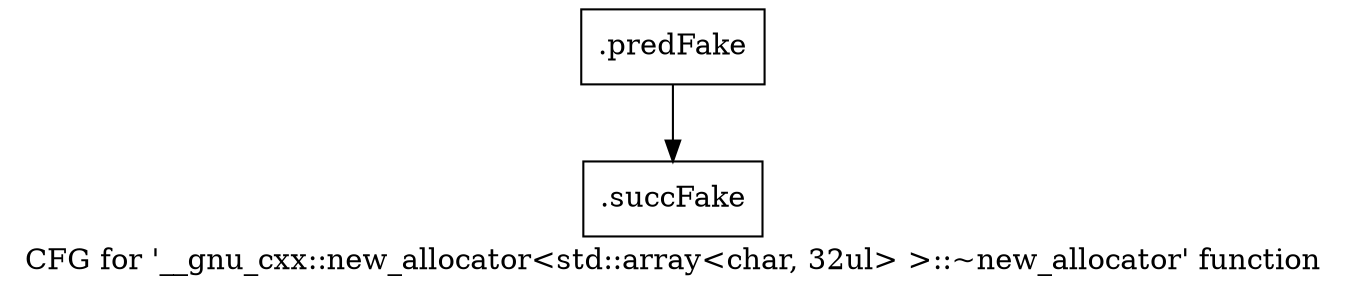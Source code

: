 digraph "CFG for '__gnu_cxx::new_allocator\<std::array\<char, 32ul\> \>::~new_allocator' function" {
	label="CFG for '__gnu_cxx::new_allocator\<std::array\<char, 32ul\> \>::~new_allocator' function";

	Node0x6050fc0 [shape=record,filename="",linenumber="",label="{.predFake}"];
	Node0x6050fc0 -> Node0x63366f0[ callList="" memoryops="" filename="/mnt/xilinx/Vitis_HLS/2021.2/tps/lnx64/gcc-6.2.0/lib/gcc/x86_64-pc-linux-gnu/6.2.0/../../../../include/c++/6.2.0/ext/new_allocator.h" execusionnum="0"];
	Node0x63366f0 [shape=record,filename="/mnt/xilinx/Vitis_HLS/2021.2/tps/lnx64/gcc-6.2.0/lib/gcc/x86_64-pc-linux-gnu/6.2.0/../../../../include/c++/6.2.0/ext/new_allocator.h",linenumber="86",label="{.succFake}"];
}
